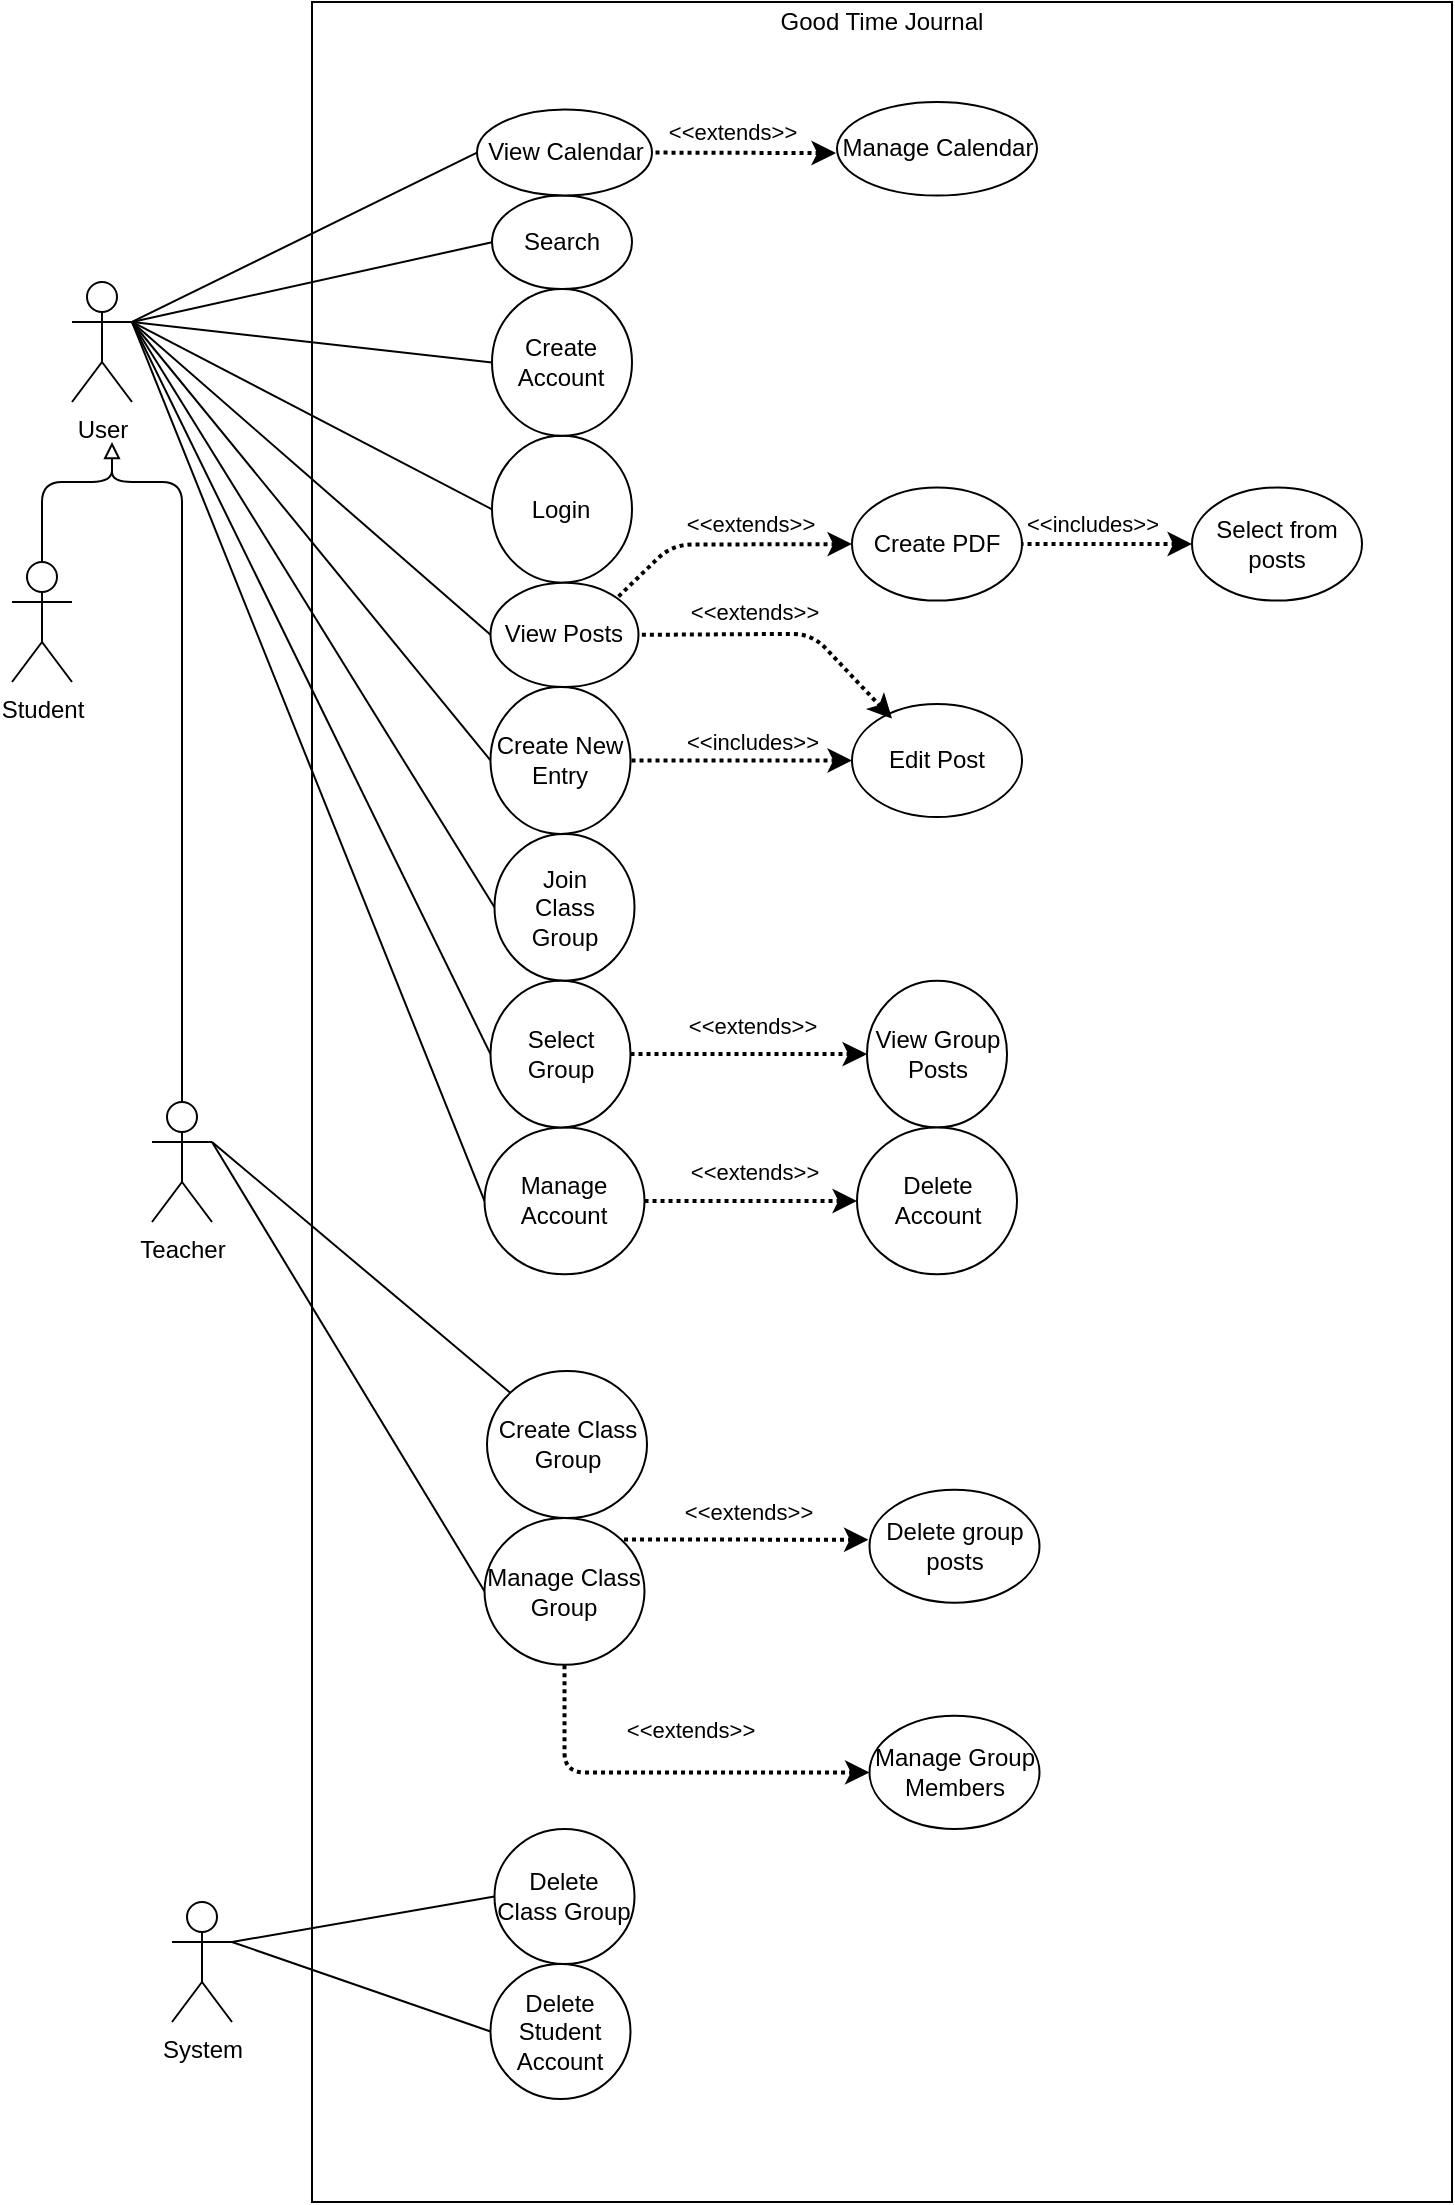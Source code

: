 <mxfile version="15.2.9" type="github">
  <diagram id="fqCkSu9vm9ViEe0apabM" name="Page-1">
    <mxGraphModel dx="765" dy="825" grid="1" gridSize="10" guides="1" tooltips="1" connect="1" arrows="1" fold="1" page="1" pageScale="1" pageWidth="850" pageHeight="1100" math="0" shadow="0">
      <root>
        <mxCell id="0" />
        <mxCell id="1" parent="0" />
        <mxCell id="fLl7zNiIbhaQUai4kMTF-9" value="" style="rounded=0;whiteSpace=wrap;html=1;" parent="1" vertex="1">
          <mxGeometry x="190" width="570" height="1100" as="geometry" />
        </mxCell>
        <mxCell id="X9dqfl4tY2rCqgY5y9d6-3" value="" style="endArrow=none;html=1;entryX=0;entryY=0.5;entryDx=0;entryDy=0;exitX=1;exitY=0.333;exitDx=0;exitDy=0;exitPerimeter=0;" parent="1" source="eBUl5PKIcwthUoLDVHWo-1" target="fLl7zNiIbhaQUai4kMTF-19" edge="1">
          <mxGeometry width="50" height="50" relative="1" as="geometry">
            <mxPoint x="160" y="181.514" as="sourcePoint" />
            <mxPoint x="320.0" y="98.962" as="targetPoint" />
          </mxGeometry>
        </mxCell>
        <mxCell id="X9dqfl4tY2rCqgY5y9d6-2" value="" style="endArrow=none;html=1;entryX=0;entryY=0.5;entryDx=0;entryDy=0;exitX=1;exitY=0.333;exitDx=0;exitDy=0;exitPerimeter=0;" parent="1" source="eBUl5PKIcwthUoLDVHWo-1" target="fLl7zNiIbhaQUai4kMTF-20" edge="1">
          <mxGeometry width="50" height="50" relative="1" as="geometry">
            <mxPoint x="160" y="166" as="sourcePoint" />
            <mxPoint x="312.5" y="54.103" as="targetPoint" />
          </mxGeometry>
        </mxCell>
        <mxCell id="X9dqfl4tY2rCqgY5y9d6-4" value="" style="endArrow=none;html=1;entryX=0;entryY=0.5;entryDx=0;entryDy=0;exitX=1;exitY=0.333;exitDx=0;exitDy=0;exitPerimeter=0;" parent="1" source="eBUl5PKIcwthUoLDVHWo-1" target="fLl7zNiIbhaQUai4kMTF-17" edge="1">
          <mxGeometry width="50" height="50" relative="1" as="geometry">
            <mxPoint x="160" y="190" as="sourcePoint" />
            <mxPoint x="320.0" y="159.047" as="targetPoint" />
          </mxGeometry>
        </mxCell>
        <mxCell id="X9dqfl4tY2rCqgY5y9d6-5" value="" style="endArrow=none;html=1;entryX=0;entryY=0.5;entryDx=0;entryDy=0;exitX=1;exitY=0.333;exitDx=0;exitDy=0;exitPerimeter=0;" parent="1" source="eBUl5PKIcwthUoLDVHWo-1" target="fLl7zNiIbhaQUai4kMTF-14" edge="1">
          <mxGeometry width="50" height="50" relative="1" as="geometry">
            <mxPoint x="160" y="192.036" as="sourcePoint" />
            <mxPoint x="320.0" y="232.453" as="targetPoint" />
          </mxGeometry>
        </mxCell>
        <mxCell id="X9dqfl4tY2rCqgY5y9d6-6" value="" style="endArrow=none;html=1;entryX=0;entryY=0.5;entryDx=0;entryDy=0;exitX=1;exitY=0.333;exitDx=0;exitDy=0;exitPerimeter=0;" parent="1" source="eBUl5PKIcwthUoLDVHWo-1" target="fLl7zNiIbhaQUai4kMTF-12" edge="1">
          <mxGeometry width="50" height="50" relative="1" as="geometry">
            <mxPoint x="170" y="240" as="sourcePoint" />
            <mxPoint x="316.25" y="578.278" as="targetPoint" />
          </mxGeometry>
        </mxCell>
        <mxCell id="X9dqfl4tY2rCqgY5y9d6-7" value="" style="endArrow=none;html=1;entryX=0;entryY=0.5;entryDx=0;entryDy=0;" parent="1" target="fLl7zNiIbhaQUai4kMTF-23" edge="1">
          <mxGeometry width="50" height="50" relative="1" as="geometry">
            <mxPoint x="100" y="160" as="sourcePoint" />
            <mxPoint x="319.25" y="295.256" as="targetPoint" />
          </mxGeometry>
        </mxCell>
        <mxCell id="X9dqfl4tY2rCqgY5y9d6-8" value="" style="endArrow=none;html=1;entryX=0;entryY=0.5;entryDx=0;entryDy=0;exitX=1;exitY=0.333;exitDx=0;exitDy=0;exitPerimeter=0;" parent="1" source="eBUl5PKIcwthUoLDVHWo-1" target="fLl7zNiIbhaQUai4kMTF-36" edge="1">
          <mxGeometry width="50" height="50" relative="1" as="geometry">
            <mxPoint x="160" y="210" as="sourcePoint" />
            <mxPoint x="319.25" y="504.872" as="targetPoint" />
          </mxGeometry>
        </mxCell>
        <mxCell id="X9dqfl4tY2rCqgY5y9d6-9" value="" style="endArrow=none;html=1;entryX=0;entryY=0.5;entryDx=0;entryDy=0;exitX=1;exitY=0.333;exitDx=0;exitDy=0;exitPerimeter=0;" parent="1" source="eBUl5PKIcwthUoLDVHWo-1" target="fLl7zNiIbhaQUai4kMTF-33" edge="1">
          <mxGeometry width="50" height="50" relative="1" as="geometry">
            <mxPoint x="160" y="200" as="sourcePoint" />
            <mxPoint x="321.25" y="431.466" as="targetPoint" />
          </mxGeometry>
        </mxCell>
        <mxCell id="X9dqfl4tY2rCqgY5y9d6-10" value="" style="endArrow=none;html=1;entryX=0;entryY=0.5;entryDx=0;entryDy=0;" parent="1" target="fLl7zNiIbhaQUai4kMTF-31" edge="1">
          <mxGeometry width="50" height="50" relative="1" as="geometry">
            <mxPoint x="100" y="160" as="sourcePoint" />
            <mxPoint x="319.25" y="358.059" as="targetPoint" />
          </mxGeometry>
        </mxCell>
        <mxCell id="eBUl5PKIcwthUoLDVHWo-1" value="User" style="shape=umlActor;verticalLabelPosition=bottom;verticalAlign=top;html=1;outlineConnect=0;" parent="1" vertex="1">
          <mxGeometry x="70" y="140" width="30" height="60" as="geometry" />
        </mxCell>
        <mxCell id="eBUl5PKIcwthUoLDVHWo-2" value="Student" style="shape=umlActor;verticalLabelPosition=bottom;verticalAlign=top;html=1;outlineConnect=0;" parent="1" vertex="1">
          <mxGeometry x="40" y="280" width="30" height="60" as="geometry" />
        </mxCell>
        <mxCell id="eBUl5PKIcwthUoLDVHWo-3" value="Teacher" style="shape=umlActor;verticalLabelPosition=bottom;verticalAlign=top;html=1;outlineConnect=0;" parent="1" vertex="1">
          <mxGeometry x="110" y="550" width="30" height="60" as="geometry" />
        </mxCell>
        <mxCell id="eBUl5PKIcwthUoLDVHWo-4" value="" style="endArrow=block;html=1;endFill=0;exitX=0.5;exitY=0;exitDx=0;exitDy=0;exitPerimeter=0;" parent="1" source="eBUl5PKIcwthUoLDVHWo-2" edge="1">
          <mxGeometry width="50" height="50" relative="1" as="geometry">
            <mxPoint x="50" y="270" as="sourcePoint" />
            <mxPoint x="90" y="220" as="targetPoint" />
            <Array as="points">
              <mxPoint x="55" y="240" />
              <mxPoint x="90" y="240" />
            </Array>
          </mxGeometry>
        </mxCell>
        <mxCell id="eBUl5PKIcwthUoLDVHWo-5" value="" style="endArrow=none;html=1;exitX=0.5;exitY=0;exitDx=0;exitDy=0;exitPerimeter=0;" parent="1" source="eBUl5PKIcwthUoLDVHWo-3" edge="1">
          <mxGeometry width="50" height="50" relative="1" as="geometry">
            <mxPoint x="90" y="280" as="sourcePoint" />
            <mxPoint x="90" y="230" as="targetPoint" />
            <Array as="points">
              <mxPoint x="125" y="240" />
              <mxPoint x="90" y="240" />
            </Array>
          </mxGeometry>
        </mxCell>
        <mxCell id="eBUl5PKIcwthUoLDVHWo-16" value="" style="endArrow=none;html=1;exitX=1;exitY=0.333;exitDx=0;exitDy=0;exitPerimeter=0;entryX=0;entryY=0;entryDx=0;entryDy=0;" parent="1" source="eBUl5PKIcwthUoLDVHWo-3" target="fLl7zNiIbhaQUai4kMTF-38" edge="1">
          <mxGeometry width="50" height="50" relative="1" as="geometry">
            <mxPoint x="150" y="560" as="sourcePoint" />
            <mxPoint x="317.5" y="700.078" as="targetPoint" />
          </mxGeometry>
        </mxCell>
        <mxCell id="eBUl5PKIcwthUoLDVHWo-17" value="" style="endArrow=none;html=1;entryX=0;entryY=0.5;entryDx=0;entryDy=0;exitX=1;exitY=0.333;exitDx=0;exitDy=0;exitPerimeter=0;" parent="1" source="eBUl5PKIcwthUoLDVHWo-3" target="fLl7zNiIbhaQUai4kMTF-39" edge="1">
          <mxGeometry width="50" height="50" relative="1" as="geometry">
            <mxPoint x="160" y="610" as="sourcePoint" />
            <mxPoint x="316.25" y="773.484" as="targetPoint" />
          </mxGeometry>
        </mxCell>
        <mxCell id="fLl7zNiIbhaQUai4kMTF-4" value="Delete Class Group" style="ellipse;whiteSpace=wrap;html=1;" parent="1" vertex="1">
          <mxGeometry x="281.25" y="913.47" width="70" height="67.5" as="geometry" />
        </mxCell>
        <mxCell id="fLl7zNiIbhaQUai4kMTF-5" value="Delete Student Account" style="ellipse;whiteSpace=wrap;html=1;" parent="1" vertex="1">
          <mxGeometry x="279.25" y="980.97" width="70" height="67.5" as="geometry" />
        </mxCell>
        <mxCell id="fLl7zNiIbhaQUai4kMTF-6" value="" style="endArrow=none;html=1;exitX=1;exitY=0.333;exitDx=0;exitDy=0;exitPerimeter=0;entryX=0;entryY=0.5;entryDx=0;entryDy=0;" parent="1" source="fLl7zNiIbhaQUai4kMTF-50" target="fLl7zNiIbhaQUai4kMTF-4" edge="1">
          <mxGeometry width="50" height="50" relative="1" as="geometry">
            <mxPoint x="130" y="1003.47" as="sourcePoint" />
            <mxPoint x="190" y="883.47" as="targetPoint" />
          </mxGeometry>
        </mxCell>
        <mxCell id="fLl7zNiIbhaQUai4kMTF-7" value="" style="endArrow=none;html=1;entryX=0;entryY=0.5;entryDx=0;entryDy=0;exitX=1;exitY=0.333;exitDx=0;exitDy=0;exitPerimeter=0;" parent="1" source="fLl7zNiIbhaQUai4kMTF-50" target="fLl7zNiIbhaQUai4kMTF-5" edge="1">
          <mxGeometry width="50" height="50" relative="1" as="geometry">
            <mxPoint x="110" y="1003" as="sourcePoint" />
            <mxPoint x="320" y="957.22" as="targetPoint" />
          </mxGeometry>
        </mxCell>
        <mxCell id="fLl7zNiIbhaQUai4kMTF-10" value="&amp;lt;&amp;lt;includes&amp;gt;&amp;gt;" style="endArrow=none;html=1;strokeWidth=2;startArrow=classic;startFill=1;entryX=1;entryY=0.5;entryDx=0;entryDy=0;exitX=0;exitY=0.5;exitDx=0;exitDy=0;dashed=1;dashPattern=1 1;" parent="1" source="fLl7zNiIbhaQUai4kMTF-24" target="fLl7zNiIbhaQUai4kMTF-31" edge="1">
          <mxGeometry x="-0.097" y="-9" width="50" height="50" relative="1" as="geometry">
            <mxPoint x="250" y="375.977" as="sourcePoint" />
            <mxPoint x="330" y="388.211" as="targetPoint" />
            <Array as="points" />
            <mxPoint as="offset" />
          </mxGeometry>
        </mxCell>
        <mxCell id="fLl7zNiIbhaQUai4kMTF-11" value="&amp;lt;&amp;lt;extends&amp;gt;&amp;gt;" style="endArrow=none;html=1;strokeWidth=2;startArrow=classic;startFill=1;dashed=1;dashPattern=1 1;entryX=1;entryY=0.5;entryDx=0;entryDy=0;exitX=0;exitY=0.5;exitDx=0;exitDy=0;" parent="1" source="fLl7zNiIbhaQUai4kMTF-22" target="fLl7zNiIbhaQUai4kMTF-36" edge="1">
          <mxGeometry x="-0.028" y="-14" width="50" height="50" relative="1" as="geometry">
            <mxPoint x="480" y="543.18" as="sourcePoint" />
            <mxPoint x="190" y="435.619" as="targetPoint" />
            <Array as="points" />
            <mxPoint as="offset" />
          </mxGeometry>
        </mxCell>
        <mxCell id="fLl7zNiIbhaQUai4kMTF-12" value="Manage Account" style="ellipse;whiteSpace=wrap;html=1;" parent="1" vertex="1">
          <mxGeometry x="276.25" y="562.755" width="80" height="73.406" as="geometry" />
        </mxCell>
        <mxCell id="fLl7zNiIbhaQUai4kMTF-13" value="" style="group" parent="1" vertex="1" connectable="0">
          <mxGeometry x="280" y="216.93" width="70" height="73.406" as="geometry" />
        </mxCell>
        <mxCell id="fLl7zNiIbhaQUai4kMTF-14" value="" style="ellipse;whiteSpace=wrap;html=1;" parent="fLl7zNiIbhaQUai4kMTF-13" vertex="1">
          <mxGeometry width="70" height="73.406" as="geometry" />
        </mxCell>
        <mxCell id="fLl7zNiIbhaQUai4kMTF-15" value="&lt;div&gt;Login&lt;/div&gt;" style="text;html=1;strokeColor=none;fillColor=none;align=center;verticalAlign=middle;whiteSpace=wrap;rounded=0;" parent="fLl7zNiIbhaQUai4kMTF-13" vertex="1">
          <mxGeometry x="23.333" y="27.527" width="23.333" height="18.352" as="geometry" />
        </mxCell>
        <mxCell id="fLl7zNiIbhaQUai4kMTF-16" value="" style="group" parent="1" vertex="1" connectable="0">
          <mxGeometry x="280" y="143.524" width="70" height="73.406" as="geometry" />
        </mxCell>
        <mxCell id="fLl7zNiIbhaQUai4kMTF-17" value="" style="ellipse;whiteSpace=wrap;html=1;" parent="fLl7zNiIbhaQUai4kMTF-16" vertex="1">
          <mxGeometry width="70" height="73.406" as="geometry" />
        </mxCell>
        <mxCell id="fLl7zNiIbhaQUai4kMTF-18" value="Create Account" style="text;html=1;strokeColor=none;fillColor=none;align=center;verticalAlign=middle;whiteSpace=wrap;rounded=0;" parent="fLl7zNiIbhaQUai4kMTF-16" vertex="1">
          <mxGeometry x="23.333" y="27.527" width="23.333" height="18.352" as="geometry" />
        </mxCell>
        <mxCell id="fLl7zNiIbhaQUai4kMTF-19" value="Search" style="ellipse;whiteSpace=wrap;html=1;" parent="1" vertex="1">
          <mxGeometry x="280" y="96.761" width="70" height="46.763" as="geometry" />
        </mxCell>
        <mxCell id="fLl7zNiIbhaQUai4kMTF-20" value="View Calendar" style="ellipse;whiteSpace=wrap;html=1;" parent="1" vertex="1">
          <mxGeometry x="272.5" y="53.805" width="87.5" height="42.956" as="geometry" />
        </mxCell>
        <mxCell id="fLl7zNiIbhaQUai4kMTF-21" value="Manage Calendar" style="ellipse;whiteSpace=wrap;html=1;" parent="1" vertex="1">
          <mxGeometry x="452.5" y="49.999" width="100" height="46.763" as="geometry" />
        </mxCell>
        <mxCell id="fLl7zNiIbhaQUai4kMTF-22" value="View Group Posts" style="ellipse;whiteSpace=wrap;html=1;" parent="1" vertex="1">
          <mxGeometry x="467.5" y="489.349" width="70" height="73.406" as="geometry" />
        </mxCell>
        <mxCell id="fLl7zNiIbhaQUai4kMTF-23" value="View Posts" style="ellipse;whiteSpace=wrap;html=1;" parent="1" vertex="1">
          <mxGeometry x="279.25" y="290.336" width="74" height="52.2" as="geometry" />
        </mxCell>
        <mxCell id="fLl7zNiIbhaQUai4kMTF-24" value="Edit Post" style="ellipse;whiteSpace=wrap;html=1;" parent="1" vertex="1">
          <mxGeometry x="460" y="350.964" width="85" height="56.55" as="geometry" />
        </mxCell>
        <mxCell id="fLl7zNiIbhaQUai4kMTF-25" value="Create PDF" style="ellipse;whiteSpace=wrap;html=1;" parent="1" vertex="1">
          <mxGeometry x="460" y="242.758" width="85" height="56.55" as="geometry" />
        </mxCell>
        <mxCell id="fLl7zNiIbhaQUai4kMTF-26" value="&amp;lt;&amp;lt;extends&amp;gt;&amp;gt;" style="endArrow=none;html=1;strokeWidth=2;startArrow=classic;startFill=1;entryX=1;entryY=0.5;entryDx=0;entryDy=0;dashed=1;dashPattern=1 1;" parent="1" target="fLl7zNiIbhaQUai4kMTF-20" edge="1">
          <mxGeometry x="0.131" y="-10" width="50" height="50" relative="1" as="geometry">
            <mxPoint x="452" y="75.555" as="sourcePoint" />
            <mxPoint x="170" y="86.43" as="targetPoint" />
            <Array as="points" />
            <mxPoint as="offset" />
          </mxGeometry>
        </mxCell>
        <mxCell id="fLl7zNiIbhaQUai4kMTF-27" value="&amp;lt;&amp;lt;extends&amp;gt;&amp;gt;" style="endArrow=none;html=1;strokeWidth=2;startArrow=classic;startFill=1;dashed=1;dashPattern=1 1;entryX=1;entryY=0.5;entryDx=0;entryDy=0;" parent="1" target="fLl7zNiIbhaQUai4kMTF-23" edge="1">
          <mxGeometry x="0.203" y="-11" width="50" height="50" relative="1" as="geometry">
            <mxPoint x="480" y="358.305" as="sourcePoint" />
            <mxPoint x="160" y="333.293" as="targetPoint" />
            <Array as="points">
              <mxPoint x="440" y="315.893" />
            </Array>
            <mxPoint as="offset" />
          </mxGeometry>
        </mxCell>
        <mxCell id="fLl7zNiIbhaQUai4kMTF-28" value="&amp;lt;&amp;lt;extends&amp;gt;&amp;gt;" style="endArrow=none;html=1;strokeWidth=2;startArrow=classic;startFill=1;exitX=0;exitY=0.5;exitDx=0;exitDy=0;dashed=1;dashPattern=1 1;entryX=1;entryY=0;entryDx=0;entryDy=0;" parent="1" source="fLl7zNiIbhaQUai4kMTF-25" target="fLl7zNiIbhaQUai4kMTF-23" edge="1">
          <mxGeometry x="-0.212" y="-10" width="50" height="50" relative="1" as="geometry">
            <mxPoint x="272.351" y="375.079" as="sourcePoint" />
            <mxPoint x="163.25" y="327.311" as="targetPoint" />
            <Array as="points">
              <mxPoint x="370" y="271.305" />
            </Array>
            <mxPoint as="offset" />
          </mxGeometry>
        </mxCell>
        <mxCell id="fLl7zNiIbhaQUai4kMTF-29" value="Select from posts" style="ellipse;whiteSpace=wrap;html=1;" parent="1" vertex="1">
          <mxGeometry x="630" y="242.758" width="85" height="56.55" as="geometry" />
        </mxCell>
        <mxCell id="fLl7zNiIbhaQUai4kMTF-30" value="&amp;lt;&amp;lt;includes&amp;gt;&amp;gt;" style="endArrow=none;html=1;strokeWidth=2;startArrow=classic;startFill=1;entryX=1;entryY=0.5;entryDx=0;entryDy=0;exitX=0;exitY=0.5;exitDx=0;exitDy=0;dashed=1;dashPattern=1 1;" parent="1" source="fLl7zNiIbhaQUai4kMTF-29" target="fLl7zNiIbhaQUai4kMTF-25" edge="1">
          <mxGeometry x="0.176" y="-10" width="50" height="50" relative="1" as="geometry">
            <mxPoint x="245" y="351.508" as="sourcePoint" />
            <mxPoint x="160" y="343.352" as="targetPoint" />
            <Array as="points" />
            <mxPoint as="offset" />
          </mxGeometry>
        </mxCell>
        <mxCell id="fLl7zNiIbhaQUai4kMTF-31" value="Create New Entry" style="ellipse;whiteSpace=wrap;html=1;" parent="1" vertex="1">
          <mxGeometry x="279.25" y="342.536" width="70" height="73.406" as="geometry" />
        </mxCell>
        <mxCell id="fLl7zNiIbhaQUai4kMTF-32" value="" style="group" parent="1" vertex="1" connectable="0">
          <mxGeometry x="281.25" y="415.943" width="70" height="73.406" as="geometry" />
        </mxCell>
        <mxCell id="fLl7zNiIbhaQUai4kMTF-33" value="" style="ellipse;whiteSpace=wrap;html=1;" parent="fLl7zNiIbhaQUai4kMTF-32" vertex="1">
          <mxGeometry width="70" height="73.406" as="geometry" />
        </mxCell>
        <mxCell id="fLl7zNiIbhaQUai4kMTF-34" value="Join Class Group" style="text;html=1;strokeColor=none;fillColor=none;align=center;verticalAlign=middle;whiteSpace=wrap;rounded=0;" parent="fLl7zNiIbhaQUai4kMTF-32" vertex="1">
          <mxGeometry x="23.333" y="27.527" width="23.333" height="18.352" as="geometry" />
        </mxCell>
        <mxCell id="fLl7zNiIbhaQUai4kMTF-35" value="" style="group" parent="1" vertex="1" connectable="0">
          <mxGeometry x="279.25" y="489.349" width="70" height="73.406" as="geometry" />
        </mxCell>
        <mxCell id="fLl7zNiIbhaQUai4kMTF-36" value="" style="ellipse;whiteSpace=wrap;html=1;" parent="fLl7zNiIbhaQUai4kMTF-35" vertex="1">
          <mxGeometry width="70" height="73.406" as="geometry" />
        </mxCell>
        <mxCell id="fLl7zNiIbhaQUai4kMTF-37" value="Select Group" style="text;html=1;strokeColor=none;fillColor=none;align=center;verticalAlign=middle;whiteSpace=wrap;rounded=0;" parent="fLl7zNiIbhaQUai4kMTF-35" vertex="1">
          <mxGeometry x="23.333" y="27.527" width="23.333" height="18.352" as="geometry" />
        </mxCell>
        <mxCell id="fLl7zNiIbhaQUai4kMTF-38" value="Create Class Group" style="ellipse;whiteSpace=wrap;html=1;" parent="1" vertex="1">
          <mxGeometry x="277.5" y="684.555" width="80" height="73.406" as="geometry" />
        </mxCell>
        <mxCell id="fLl7zNiIbhaQUai4kMTF-39" value="Manage Class Group" style="ellipse;whiteSpace=wrap;html=1;" parent="1" vertex="1">
          <mxGeometry x="276.25" y="757.961" width="80" height="73.406" as="geometry" />
        </mxCell>
        <mxCell id="fLl7zNiIbhaQUai4kMTF-40" value="Delete group posts" style="ellipse;whiteSpace=wrap;html=1;" parent="1" vertex="1">
          <mxGeometry x="468.75" y="743.824" width="85" height="56.55" as="geometry" />
        </mxCell>
        <mxCell id="fLl7zNiIbhaQUai4kMTF-42" value="Manage Group Members" style="ellipse;whiteSpace=wrap;html=1;" parent="1" vertex="1">
          <mxGeometry x="468.75" y="856.924" width="85" height="56.55" as="geometry" />
        </mxCell>
        <mxCell id="fLl7zNiIbhaQUai4kMTF-43" value="&amp;lt;&amp;lt;extends&amp;gt;&amp;gt;" style="endArrow=none;html=1;strokeWidth=2;startArrow=classic;startFill=1;dashed=1;dashPattern=1 1;entryX=1;entryY=0;entryDx=0;entryDy=0;" parent="1" target="fLl7zNiIbhaQUai4kMTF-39" edge="1">
          <mxGeometry x="-0.028" y="-14" width="50" height="50" relative="1" as="geometry">
            <mxPoint x="468.25" y="768.836" as="sourcePoint" />
            <mxPoint x="-28.75" y="765.215" as="targetPoint" />
            <Array as="points" />
            <mxPoint as="offset" />
          </mxGeometry>
        </mxCell>
        <mxCell id="fLl7zNiIbhaQUai4kMTF-44" value="&amp;lt;&amp;lt;extends&amp;gt;&amp;gt;" style="endArrow=none;html=1;strokeWidth=2;startArrow=classic;startFill=1;dashed=1;dashPattern=1 1;exitX=0;exitY=0.5;exitDx=0;exitDy=0;entryX=0.5;entryY=1;entryDx=0;entryDy=0;" parent="1" source="fLl7zNiIbhaQUai4kMTF-42" target="fLl7zNiIbhaQUai4kMTF-39" edge="1">
          <mxGeometry x="-0.127" y="-21" width="50" height="50" relative="1" as="geometry">
            <mxPoint x="43.79" y="967.272" as="sourcePoint" />
            <mxPoint x="-78.75" y="874.324" as="targetPoint" />
            <Array as="points">
              <mxPoint x="316.25" y="885.199" />
            </Array>
            <mxPoint as="offset" />
          </mxGeometry>
        </mxCell>
        <mxCell id="fLl7zNiIbhaQUai4kMTF-46" value="Delete Account" style="ellipse;whiteSpace=wrap;html=1;" parent="1" vertex="1">
          <mxGeometry x="462.5" y="562.755" width="80" height="73.406" as="geometry" />
        </mxCell>
        <mxCell id="fLl7zNiIbhaQUai4kMTF-47" value="&amp;lt;&amp;lt;extends&amp;gt;&amp;gt;" style="endArrow=none;html=1;strokeWidth=2;startArrow=classic;startFill=1;dashed=1;dashPattern=1 1;entryX=1;entryY=0.5;entryDx=0;entryDy=0;exitX=0;exitY=0.5;exitDx=0;exitDy=0;" parent="1" source="fLl7zNiIbhaQUai4kMTF-46" target="fLl7zNiIbhaQUai4kMTF-12" edge="1">
          <mxGeometry x="-0.028" y="-14" width="50" height="50" relative="1" as="geometry">
            <mxPoint x="271.5" y="564.93" as="sourcePoint" />
            <mxPoint x="153.25" y="564.93" as="targetPoint" />
            <Array as="points" />
            <mxPoint as="offset" />
          </mxGeometry>
        </mxCell>
        <mxCell id="fLl7zNiIbhaQUai4kMTF-50" value="System" style="shape=umlActor;verticalLabelPosition=bottom;verticalAlign=top;html=1;outlineConnect=0;" parent="1" vertex="1">
          <mxGeometry x="120" y="950" width="30" height="60" as="geometry" />
        </mxCell>
        <mxCell id="tHCHAH434MYIqqr94c0R-1" value="Good Time Journal" style="text;html=1;strokeColor=none;fillColor=none;align=center;verticalAlign=middle;whiteSpace=wrap;rounded=0;" parent="1" vertex="1">
          <mxGeometry x="410" width="130" height="20" as="geometry" />
        </mxCell>
      </root>
    </mxGraphModel>
  </diagram>
</mxfile>

